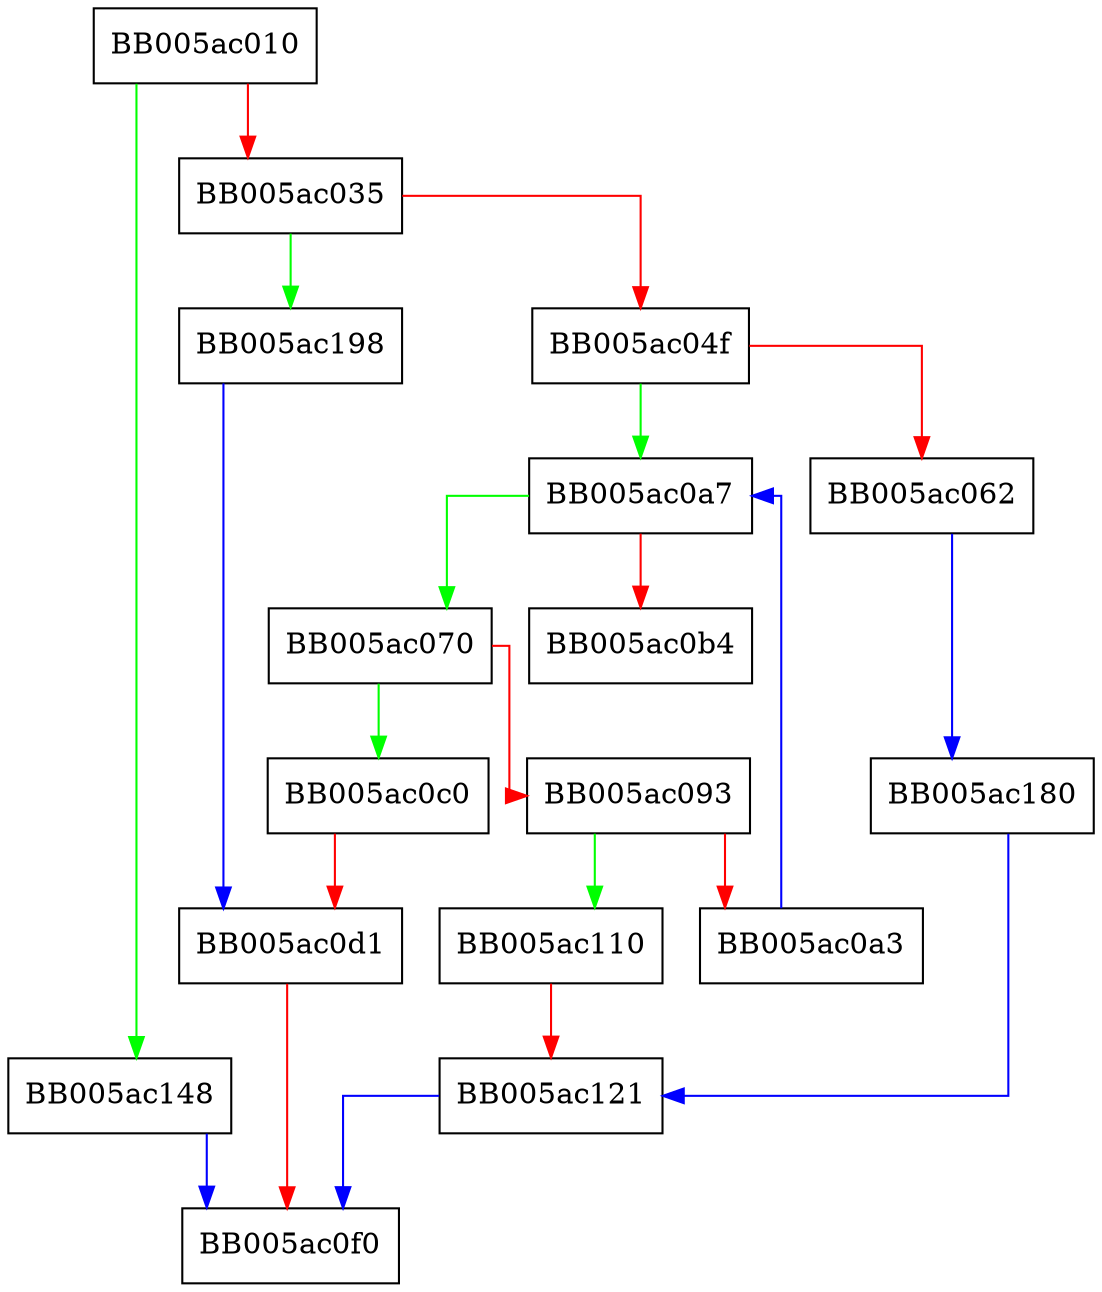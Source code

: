 digraph OSSL_ESS_signing_cert_v2_new_init {
  node [shape="box"];
  graph [splines=ortho];
  BB005ac010 -> BB005ac148 [color="green"];
  BB005ac010 -> BB005ac035 [color="red"];
  BB005ac035 -> BB005ac198 [color="green"];
  BB005ac035 -> BB005ac04f [color="red"];
  BB005ac04f -> BB005ac0a7 [color="green"];
  BB005ac04f -> BB005ac062 [color="red"];
  BB005ac062 -> BB005ac180 [color="blue"];
  BB005ac070 -> BB005ac0c0 [color="green"];
  BB005ac070 -> BB005ac093 [color="red"];
  BB005ac093 -> BB005ac110 [color="green"];
  BB005ac093 -> BB005ac0a3 [color="red"];
  BB005ac0a3 -> BB005ac0a7 [color="blue"];
  BB005ac0a7 -> BB005ac070 [color="green"];
  BB005ac0a7 -> BB005ac0b4 [color="red"];
  BB005ac0c0 -> BB005ac0d1 [color="red"];
  BB005ac0d1 -> BB005ac0f0 [color="red"];
  BB005ac110 -> BB005ac121 [color="red"];
  BB005ac121 -> BB005ac0f0 [color="blue"];
  BB005ac148 -> BB005ac0f0 [color="blue"];
  BB005ac180 -> BB005ac121 [color="blue"];
  BB005ac198 -> BB005ac0d1 [color="blue"];
}